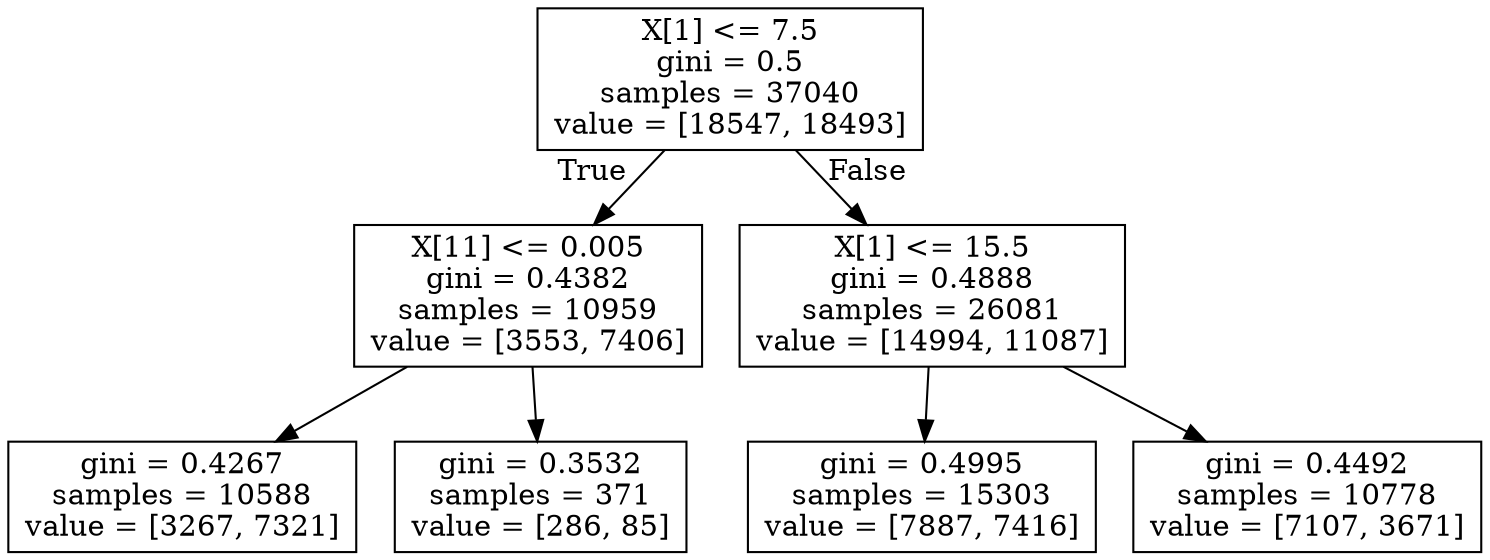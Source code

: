 digraph Tree {
node [shape=box] ;
0 [label="X[1] <= 7.5\ngini = 0.5\nsamples = 37040\nvalue = [18547, 18493]"] ;
1 [label="X[11] <= 0.005\ngini = 0.4382\nsamples = 10959\nvalue = [3553, 7406]"] ;
0 -> 1 [labeldistance=2.5, labelangle=45, headlabel="True"] ;
2 [label="gini = 0.4267\nsamples = 10588\nvalue = [3267, 7321]"] ;
1 -> 2 ;
3 [label="gini = 0.3532\nsamples = 371\nvalue = [286, 85]"] ;
1 -> 3 ;
4 [label="X[1] <= 15.5\ngini = 0.4888\nsamples = 26081\nvalue = [14994, 11087]"] ;
0 -> 4 [labeldistance=2.5, labelangle=-45, headlabel="False"] ;
5 [label="gini = 0.4995\nsamples = 15303\nvalue = [7887, 7416]"] ;
4 -> 5 ;
6 [label="gini = 0.4492\nsamples = 10778\nvalue = [7107, 3671]"] ;
4 -> 6 ;
}
